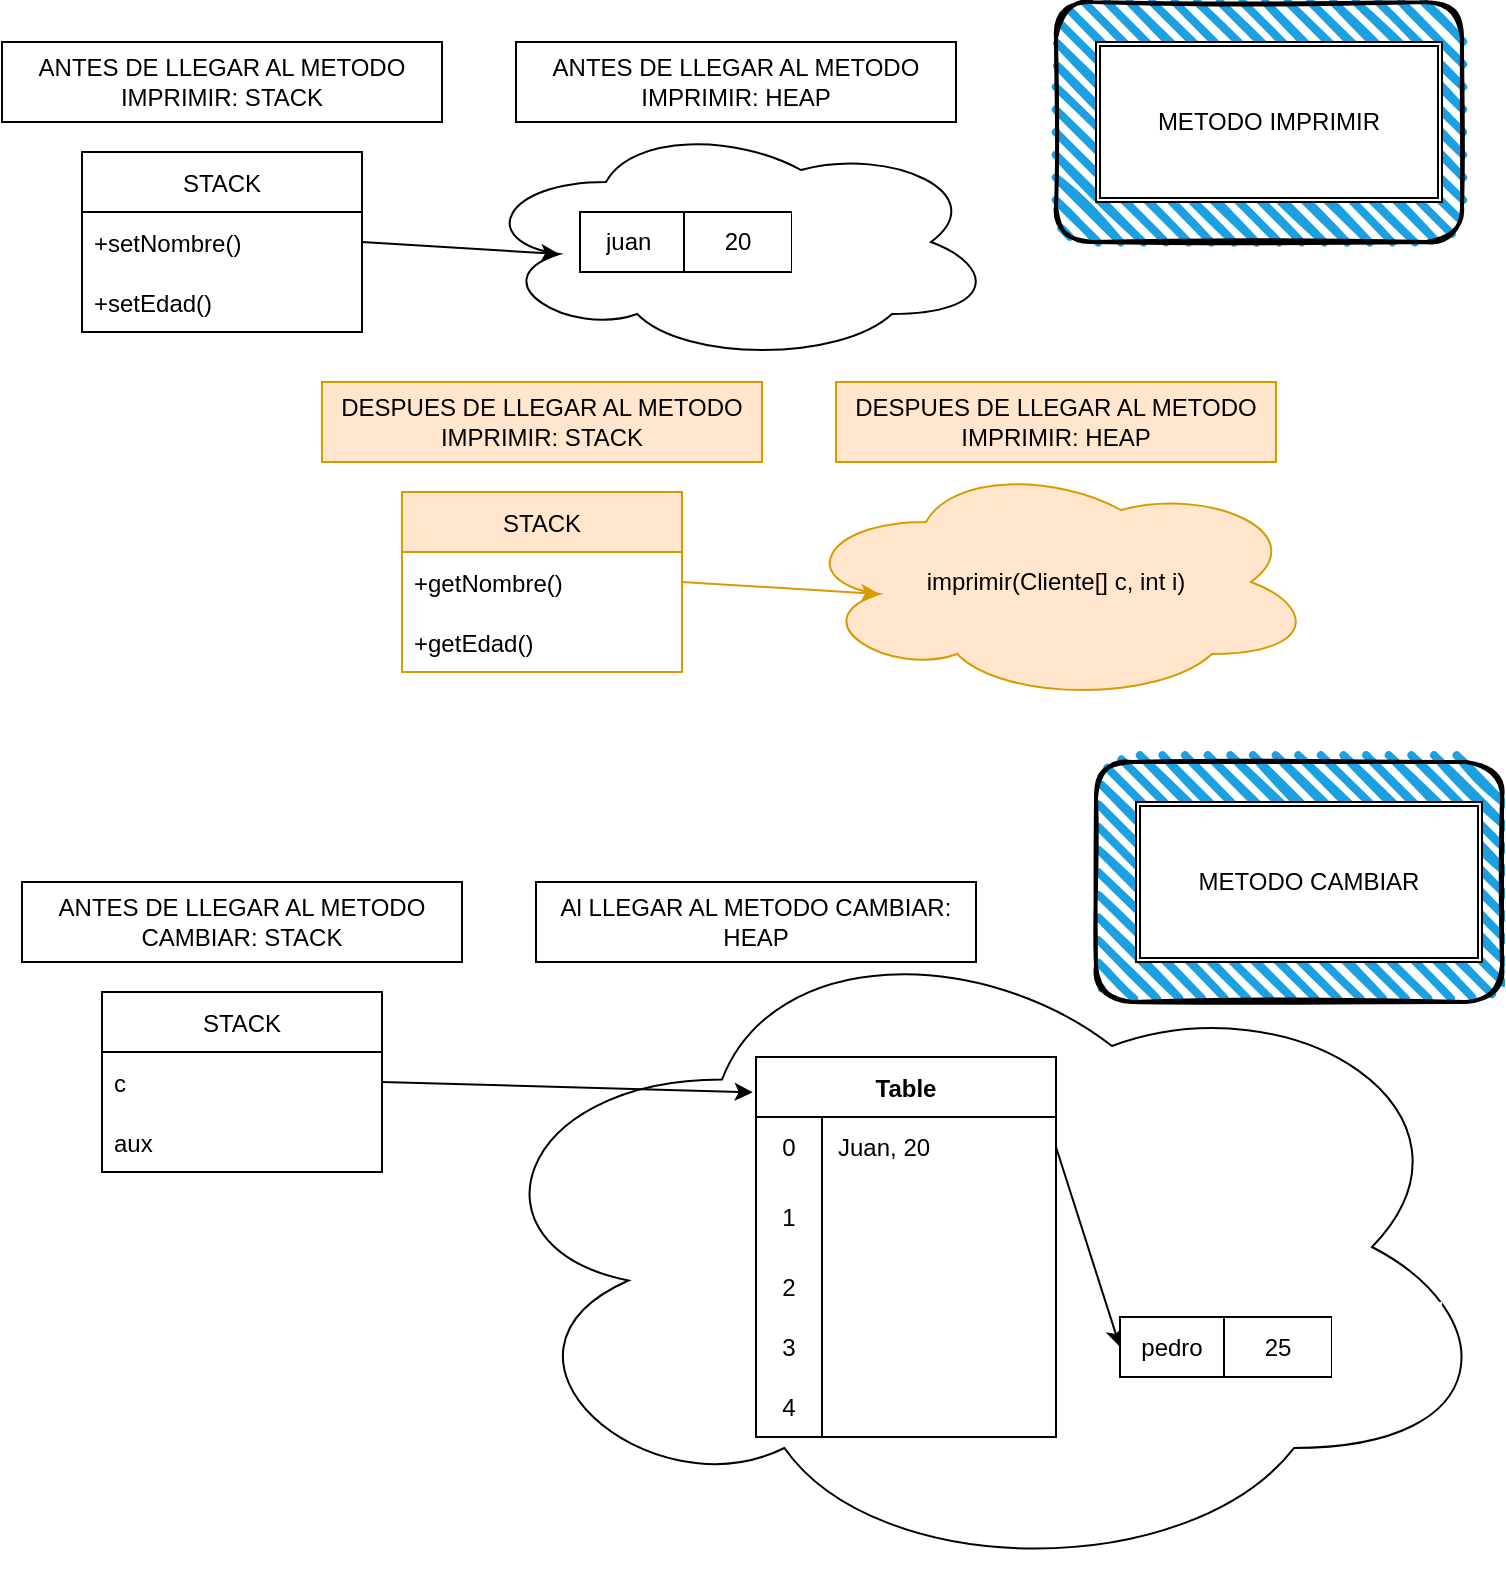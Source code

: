 <mxfile version="16.6.5" type="github">
  <diagram id="wgWo86nZPhRSp-v8NFcp" name="Page-1">
    <mxGraphModel dx="865" dy="470" grid="1" gridSize="10" guides="1" tooltips="1" connect="1" arrows="1" fold="1" page="1" pageScale="1" pageWidth="827" pageHeight="1169" math="0" shadow="0">
      <root>
        <mxCell id="0" />
        <mxCell id="1" parent="0" />
        <mxCell id="TjzkBhFpDK5gZjMziRCS-1" value="" style="ellipse;shape=cloud;whiteSpace=wrap;html=1;" vertex="1" parent="1">
          <mxGeometry x="277" y="90" width="260" height="120" as="geometry" />
        </mxCell>
        <mxCell id="TjzkBhFpDK5gZjMziRCS-2" value="ANTES DE LLEGAR AL METODO IMPRIMIR: HEAP" style="rounded=0;whiteSpace=wrap;html=1;" vertex="1" parent="1">
          <mxGeometry x="297" y="50" width="220" height="40" as="geometry" />
        </mxCell>
        <mxCell id="TjzkBhFpDK5gZjMziRCS-3" value="ANTES DE LLEGAR AL METODO IMPRIMIR: STACK" style="rounded=0;whiteSpace=wrap;html=1;" vertex="1" parent="1">
          <mxGeometry x="40" y="50" width="220" height="40" as="geometry" />
        </mxCell>
        <mxCell id="TjzkBhFpDK5gZjMziRCS-4" value="STACK" style="swimlane;fontStyle=0;childLayout=stackLayout;horizontal=1;startSize=30;horizontalStack=0;resizeParent=1;resizeParentMax=0;resizeLast=0;collapsible=1;marginBottom=0;" vertex="1" parent="1">
          <mxGeometry x="80" y="105" width="140" height="90" as="geometry" />
        </mxCell>
        <mxCell id="TjzkBhFpDK5gZjMziRCS-5" value="+setNombre()" style="text;strokeColor=none;fillColor=none;align=left;verticalAlign=middle;spacingLeft=4;spacingRight=4;overflow=hidden;points=[[0,0.5],[1,0.5]];portConstraint=eastwest;rotatable=0;" vertex="1" parent="TjzkBhFpDK5gZjMziRCS-4">
          <mxGeometry y="30" width="140" height="30" as="geometry" />
        </mxCell>
        <mxCell id="TjzkBhFpDK5gZjMziRCS-6" value="+setEdad()" style="text;strokeColor=none;fillColor=none;align=left;verticalAlign=middle;spacingLeft=4;spacingRight=4;overflow=hidden;points=[[0,0.5],[1,0.5]];portConstraint=eastwest;rotatable=0;" vertex="1" parent="TjzkBhFpDK5gZjMziRCS-4">
          <mxGeometry y="60" width="140" height="30" as="geometry" />
        </mxCell>
        <mxCell id="TjzkBhFpDK5gZjMziRCS-9" value="" style="endArrow=classic;html=1;rounded=0;exitX=1;exitY=0.5;exitDx=0;exitDy=0;entryX=0.16;entryY=0.55;entryDx=0;entryDy=0;entryPerimeter=0;" edge="1" parent="1" source="TjzkBhFpDK5gZjMziRCS-5" target="TjzkBhFpDK5gZjMziRCS-1">
          <mxGeometry width="50" height="50" relative="1" as="geometry">
            <mxPoint x="430" y="270" as="sourcePoint" />
            <mxPoint x="480" y="220" as="targetPoint" />
          </mxGeometry>
        </mxCell>
        <mxCell id="TjzkBhFpDK5gZjMziRCS-37" value="" style="shape=table;html=1;whiteSpace=wrap;startSize=0;container=1;collapsible=0;childLayout=tableLayout;" vertex="1" parent="1">
          <mxGeometry x="329" y="135" width="156" height="30" as="geometry" />
        </mxCell>
        <mxCell id="TjzkBhFpDK5gZjMziRCS-46" value="" style="shape=tableRow;horizontal=0;startSize=0;swimlaneHead=0;swimlaneBody=0;top=0;left=0;bottom=0;right=0;collapsible=0;dropTarget=0;fillColor=none;points=[[0,0.5],[1,0.5]];portConstraint=eastwest;" vertex="1" parent="TjzkBhFpDK5gZjMziRCS-37">
          <mxGeometry width="156" height="30" as="geometry" />
        </mxCell>
        <mxCell id="TjzkBhFpDK5gZjMziRCS-47" value="juan&lt;span style=&quot;white-space: pre&quot;&gt;	&lt;/span&gt;" style="shape=partialRectangle;html=1;whiteSpace=wrap;connectable=0;fillColor=none;top=0;left=0;bottom=0;right=0;overflow=hidden;" vertex="1" parent="TjzkBhFpDK5gZjMziRCS-46">
          <mxGeometry width="52" height="30" as="geometry">
            <mxRectangle width="52" height="30" as="alternateBounds" />
          </mxGeometry>
        </mxCell>
        <mxCell id="TjzkBhFpDK5gZjMziRCS-48" value="20" style="shape=partialRectangle;html=1;whiteSpace=wrap;connectable=0;fillColor=none;top=0;left=0;bottom=0;right=0;overflow=hidden;" vertex="1" parent="TjzkBhFpDK5gZjMziRCS-46">
          <mxGeometry x="52" width="54" height="30" as="geometry">
            <mxRectangle width="54" height="30" as="alternateBounds" />
          </mxGeometry>
        </mxCell>
        <mxCell id="TjzkBhFpDK5gZjMziRCS-49" value="" style="shape=partialRectangle;html=1;whiteSpace=wrap;connectable=0;fillColor=none;top=0;left=0;bottom=0;right=0;overflow=hidden;pointerEvents=1;" vertex="1" parent="TjzkBhFpDK5gZjMziRCS-46">
          <mxGeometry x="106" width="50" height="30" as="geometry">
            <mxRectangle width="50" height="30" as="alternateBounds" />
          </mxGeometry>
        </mxCell>
        <mxCell id="TjzkBhFpDK5gZjMziRCS-50" value="" style="shape=ext;double=1;rounded=0;whiteSpace=wrap;html=1;fillColor=default;strokeColor=none;" vertex="1" parent="1">
          <mxGeometry x="435" y="127.5" width="55" height="45" as="geometry" />
        </mxCell>
        <mxCell id="TjzkBhFpDK5gZjMziRCS-51" value="imprimir(Cliente[] c, int i)" style="ellipse;shape=cloud;whiteSpace=wrap;html=1;fillColor=#ffe6cc;strokeColor=#d79b00;" vertex="1" parent="1">
          <mxGeometry x="437" y="260" width="260" height="120" as="geometry" />
        </mxCell>
        <mxCell id="TjzkBhFpDK5gZjMziRCS-52" value="DESPUES DE LLEGAR AL METODO IMPRIMIR: HEAP" style="rounded=0;whiteSpace=wrap;html=1;fillColor=#ffe6cc;strokeColor=#d79b00;" vertex="1" parent="1">
          <mxGeometry x="457" y="220" width="220" height="40" as="geometry" />
        </mxCell>
        <mxCell id="TjzkBhFpDK5gZjMziRCS-53" value="DESPUES DE LLEGAR AL METODO IMPRIMIR: STACK" style="rounded=0;whiteSpace=wrap;html=1;fillColor=#ffe6cc;strokeColor=#d79b00;" vertex="1" parent="1">
          <mxGeometry x="200" y="220" width="220" height="40" as="geometry" />
        </mxCell>
        <mxCell id="TjzkBhFpDK5gZjMziRCS-54" value="STACK" style="swimlane;fontStyle=0;childLayout=stackLayout;horizontal=1;startSize=30;horizontalStack=0;resizeParent=1;resizeParentMax=0;resizeLast=0;collapsible=1;marginBottom=0;fillColor=#ffe6cc;strokeColor=#d79b00;" vertex="1" parent="1">
          <mxGeometry x="240" y="275" width="140" height="90" as="geometry" />
        </mxCell>
        <mxCell id="TjzkBhFpDK5gZjMziRCS-55" value="+getNombre()" style="text;strokeColor=none;fillColor=none;align=left;verticalAlign=middle;spacingLeft=4;spacingRight=4;overflow=hidden;points=[[0,0.5],[1,0.5]];portConstraint=eastwest;rotatable=0;" vertex="1" parent="TjzkBhFpDK5gZjMziRCS-54">
          <mxGeometry y="30" width="140" height="30" as="geometry" />
        </mxCell>
        <mxCell id="TjzkBhFpDK5gZjMziRCS-56" value="+getEdad()" style="text;strokeColor=none;fillColor=none;align=left;verticalAlign=middle;spacingLeft=4;spacingRight=4;overflow=hidden;points=[[0,0.5],[1,0.5]];portConstraint=eastwest;rotatable=0;" vertex="1" parent="TjzkBhFpDK5gZjMziRCS-54">
          <mxGeometry y="60" width="140" height="30" as="geometry" />
        </mxCell>
        <mxCell id="TjzkBhFpDK5gZjMziRCS-57" value="" style="endArrow=classic;html=1;rounded=0;exitX=1;exitY=0.5;exitDx=0;exitDy=0;entryX=0.16;entryY=0.55;entryDx=0;entryDy=0;entryPerimeter=0;fillColor=#ffe6cc;strokeColor=#d79b00;" edge="1" parent="1" source="TjzkBhFpDK5gZjMziRCS-55" target="TjzkBhFpDK5gZjMziRCS-51">
          <mxGeometry width="50" height="50" relative="1" as="geometry">
            <mxPoint x="590" y="440" as="sourcePoint" />
            <mxPoint x="640" y="390" as="targetPoint" />
          </mxGeometry>
        </mxCell>
        <mxCell id="TjzkBhFpDK5gZjMziRCS-84" value="" style="ellipse;shape=cloud;whiteSpace=wrap;html=1;" vertex="1" parent="1">
          <mxGeometry x="270" y="485" width="520" height="335" as="geometry" />
        </mxCell>
        <mxCell id="TjzkBhFpDK5gZjMziRCS-85" value="Al LLEGAR AL METODO CAMBIAR: HEAP" style="rounded=0;whiteSpace=wrap;html=1;" vertex="1" parent="1">
          <mxGeometry x="307" y="470" width="220" height="40" as="geometry" />
        </mxCell>
        <mxCell id="TjzkBhFpDK5gZjMziRCS-86" value="ANTES DE LLEGAR AL METODO CAMBIAR: STACK" style="rounded=0;whiteSpace=wrap;html=1;" vertex="1" parent="1">
          <mxGeometry x="50" y="470" width="220" height="40" as="geometry" />
        </mxCell>
        <mxCell id="TjzkBhFpDK5gZjMziRCS-87" value="STACK" style="swimlane;fontStyle=0;childLayout=stackLayout;horizontal=1;startSize=30;horizontalStack=0;resizeParent=1;resizeParentMax=0;resizeLast=0;collapsible=1;marginBottom=0;" vertex="1" parent="1">
          <mxGeometry x="90" y="525" width="140" height="90" as="geometry" />
        </mxCell>
        <mxCell id="TjzkBhFpDK5gZjMziRCS-88" value="c" style="text;strokeColor=none;fillColor=none;align=left;verticalAlign=middle;spacingLeft=4;spacingRight=4;overflow=hidden;points=[[0,0.5],[1,0.5]];portConstraint=eastwest;rotatable=0;" vertex="1" parent="TjzkBhFpDK5gZjMziRCS-87">
          <mxGeometry y="30" width="140" height="30" as="geometry" />
        </mxCell>
        <mxCell id="TjzkBhFpDK5gZjMziRCS-89" value="aux" style="text;strokeColor=none;fillColor=none;align=left;verticalAlign=middle;spacingLeft=4;spacingRight=4;overflow=hidden;points=[[0,0.5],[1,0.5]];portConstraint=eastwest;rotatable=0;" vertex="1" parent="TjzkBhFpDK5gZjMziRCS-87">
          <mxGeometry y="60" width="140" height="30" as="geometry" />
        </mxCell>
        <mxCell id="TjzkBhFpDK5gZjMziRCS-90" value="" style="endArrow=classic;html=1;rounded=0;exitX=1;exitY=0.5;exitDx=0;exitDy=0;entryX=-0.011;entryY=0.093;entryDx=0;entryDy=0;entryPerimeter=0;" edge="1" parent="1" source="TjzkBhFpDK5gZjMziRCS-88" target="TjzkBhFpDK5gZjMziRCS-143">
          <mxGeometry width="50" height="50" relative="1" as="geometry">
            <mxPoint x="440" y="690" as="sourcePoint" />
            <mxPoint x="490" y="640" as="targetPoint" />
          </mxGeometry>
        </mxCell>
        <mxCell id="TjzkBhFpDK5gZjMziRCS-105" value="" style="rounded=1;whiteSpace=wrap;html=1;strokeWidth=2;fillWeight=4;hachureGap=8;hachureAngle=45;fillColor=#1ba1e2;sketch=1;" vertex="1" parent="1">
          <mxGeometry x="567" y="30" width="203" height="120" as="geometry" />
        </mxCell>
        <mxCell id="TjzkBhFpDK5gZjMziRCS-106" value="METODO IMPRIMIR" style="shape=ext;double=1;rounded=0;whiteSpace=wrap;html=1;fillColor=default;" vertex="1" parent="1">
          <mxGeometry x="587" y="50" width="173" height="80" as="geometry" />
        </mxCell>
        <mxCell id="TjzkBhFpDK5gZjMziRCS-107" value="" style="rounded=1;whiteSpace=wrap;html=1;strokeWidth=2;fillWeight=4;hachureGap=8;hachureAngle=45;fillColor=#1ba1e2;sketch=1;" vertex="1" parent="1">
          <mxGeometry x="587" y="410" width="203" height="120" as="geometry" />
        </mxCell>
        <mxCell id="TjzkBhFpDK5gZjMziRCS-108" value="METODO CAMBIAR" style="shape=ext;double=1;rounded=0;whiteSpace=wrap;html=1;fillColor=default;" vertex="1" parent="1">
          <mxGeometry x="607" y="430" width="173" height="80" as="geometry" />
        </mxCell>
        <mxCell id="TjzkBhFpDK5gZjMziRCS-143" value="Table" style="shape=table;startSize=30;container=1;collapsible=0;childLayout=tableLayout;fixedRows=1;rowLines=0;fontStyle=1;fillColor=default;" vertex="1" parent="1">
          <mxGeometry x="417" y="557.5" width="150" height="190" as="geometry" />
        </mxCell>
        <mxCell id="TjzkBhFpDK5gZjMziRCS-144" value="" style="shape=tableRow;horizontal=0;startSize=0;swimlaneHead=0;swimlaneBody=0;top=0;left=0;bottom=0;right=0;collapsible=0;dropTarget=0;fillColor=none;points=[[0,0.5],[1,0.5]];portConstraint=eastwest;" vertex="1" parent="TjzkBhFpDK5gZjMziRCS-143">
          <mxGeometry y="30" width="150" height="30" as="geometry" />
        </mxCell>
        <mxCell id="TjzkBhFpDK5gZjMziRCS-145" value="0" style="shape=partialRectangle;html=1;whiteSpace=wrap;connectable=0;fillColor=none;top=0;left=0;bottom=0;right=0;overflow=hidden;pointerEvents=1;" vertex="1" parent="TjzkBhFpDK5gZjMziRCS-144">
          <mxGeometry width="33" height="30" as="geometry">
            <mxRectangle width="33" height="30" as="alternateBounds" />
          </mxGeometry>
        </mxCell>
        <mxCell id="TjzkBhFpDK5gZjMziRCS-146" value="Juan, 20" style="shape=partialRectangle;html=1;whiteSpace=wrap;connectable=0;fillColor=none;top=0;left=0;bottom=0;right=0;align=left;spacingLeft=6;overflow=hidden;" vertex="1" parent="TjzkBhFpDK5gZjMziRCS-144">
          <mxGeometry x="33" width="117" height="30" as="geometry">
            <mxRectangle width="117" height="30" as="alternateBounds" />
          </mxGeometry>
        </mxCell>
        <mxCell id="TjzkBhFpDK5gZjMziRCS-147" value="" style="shape=tableRow;horizontal=0;startSize=0;swimlaneHead=0;swimlaneBody=0;top=0;left=0;bottom=0;right=0;collapsible=0;dropTarget=0;fillColor=none;points=[[0,0.5],[1,0.5]];portConstraint=eastwest;" vertex="1" parent="TjzkBhFpDK5gZjMziRCS-143">
          <mxGeometry y="60" width="150" height="40" as="geometry" />
        </mxCell>
        <mxCell id="TjzkBhFpDK5gZjMziRCS-148" value="1" style="shape=partialRectangle;html=1;whiteSpace=wrap;connectable=0;fillColor=none;top=0;left=0;bottom=0;right=0;overflow=hidden;" vertex="1" parent="TjzkBhFpDK5gZjMziRCS-147">
          <mxGeometry width="33" height="40" as="geometry">
            <mxRectangle width="33" height="40" as="alternateBounds" />
          </mxGeometry>
        </mxCell>
        <mxCell id="TjzkBhFpDK5gZjMziRCS-149" value="" style="shape=partialRectangle;html=1;whiteSpace=wrap;connectable=0;fillColor=none;top=0;left=0;bottom=0;right=0;align=left;spacingLeft=6;overflow=hidden;" vertex="1" parent="TjzkBhFpDK5gZjMziRCS-147">
          <mxGeometry x="33" width="117" height="40" as="geometry">
            <mxRectangle width="117" height="40" as="alternateBounds" />
          </mxGeometry>
        </mxCell>
        <mxCell id="TjzkBhFpDK5gZjMziRCS-150" value="" style="shape=tableRow;horizontal=0;startSize=0;swimlaneHead=0;swimlaneBody=0;top=0;left=0;bottom=0;right=0;collapsible=0;dropTarget=0;fillColor=none;points=[[0,0.5],[1,0.5]];portConstraint=eastwest;" vertex="1" parent="TjzkBhFpDK5gZjMziRCS-143">
          <mxGeometry y="100" width="150" height="30" as="geometry" />
        </mxCell>
        <mxCell id="TjzkBhFpDK5gZjMziRCS-151" value="2" style="shape=partialRectangle;html=1;whiteSpace=wrap;connectable=0;fillColor=none;top=0;left=0;bottom=0;right=0;overflow=hidden;" vertex="1" parent="TjzkBhFpDK5gZjMziRCS-150">
          <mxGeometry width="33" height="30" as="geometry">
            <mxRectangle width="33" height="30" as="alternateBounds" />
          </mxGeometry>
        </mxCell>
        <mxCell id="TjzkBhFpDK5gZjMziRCS-152" value="" style="shape=partialRectangle;html=1;whiteSpace=wrap;connectable=0;fillColor=none;top=0;left=0;bottom=0;right=0;align=left;spacingLeft=6;overflow=hidden;" vertex="1" parent="TjzkBhFpDK5gZjMziRCS-150">
          <mxGeometry x="33" width="117" height="30" as="geometry">
            <mxRectangle width="117" height="30" as="alternateBounds" />
          </mxGeometry>
        </mxCell>
        <mxCell id="TjzkBhFpDK5gZjMziRCS-153" value="" style="shape=tableRow;horizontal=0;startSize=0;swimlaneHead=0;swimlaneBody=0;top=0;left=0;bottom=0;right=0;collapsible=0;dropTarget=0;fillColor=none;points=[[0,0.5],[1,0.5]];portConstraint=eastwest;" vertex="1" parent="TjzkBhFpDK5gZjMziRCS-143">
          <mxGeometry y="130" width="150" height="30" as="geometry" />
        </mxCell>
        <mxCell id="TjzkBhFpDK5gZjMziRCS-154" value="3" style="shape=partialRectangle;html=1;whiteSpace=wrap;connectable=0;fillColor=none;top=0;left=0;bottom=0;right=0;overflow=hidden;" vertex="1" parent="TjzkBhFpDK5gZjMziRCS-153">
          <mxGeometry width="33" height="30" as="geometry">
            <mxRectangle width="33" height="30" as="alternateBounds" />
          </mxGeometry>
        </mxCell>
        <mxCell id="TjzkBhFpDK5gZjMziRCS-155" value="" style="shape=partialRectangle;html=1;whiteSpace=wrap;connectable=0;fillColor=none;top=0;left=0;bottom=0;right=0;align=left;spacingLeft=6;overflow=hidden;" vertex="1" parent="TjzkBhFpDK5gZjMziRCS-153">
          <mxGeometry x="33" width="117" height="30" as="geometry">
            <mxRectangle width="117" height="30" as="alternateBounds" />
          </mxGeometry>
        </mxCell>
        <mxCell id="TjzkBhFpDK5gZjMziRCS-156" value="" style="shape=tableRow;horizontal=0;startSize=0;swimlaneHead=0;swimlaneBody=0;top=0;left=0;bottom=0;right=0;collapsible=0;dropTarget=0;fillColor=none;points=[[0,0.5],[1,0.5]];portConstraint=eastwest;" vertex="1" parent="TjzkBhFpDK5gZjMziRCS-143">
          <mxGeometry y="160" width="150" height="30" as="geometry" />
        </mxCell>
        <mxCell id="TjzkBhFpDK5gZjMziRCS-157" value="4" style="shape=partialRectangle;html=1;whiteSpace=wrap;connectable=0;fillColor=none;top=0;left=0;bottom=0;right=0;overflow=hidden;" vertex="1" parent="TjzkBhFpDK5gZjMziRCS-156">
          <mxGeometry width="33" height="30" as="geometry">
            <mxRectangle width="33" height="30" as="alternateBounds" />
          </mxGeometry>
        </mxCell>
        <mxCell id="TjzkBhFpDK5gZjMziRCS-158" value="" style="shape=partialRectangle;html=1;whiteSpace=wrap;connectable=0;fillColor=none;top=0;left=0;bottom=0;right=0;align=left;spacingLeft=6;overflow=hidden;" vertex="1" parent="TjzkBhFpDK5gZjMziRCS-156">
          <mxGeometry x="33" width="117" height="30" as="geometry">
            <mxRectangle width="117" height="30" as="alternateBounds" />
          </mxGeometry>
        </mxCell>
        <mxCell id="TjzkBhFpDK5gZjMziRCS-159" value="" style="endArrow=classic;html=1;rounded=0;exitX=1;exitY=0.5;exitDx=0;exitDy=0;entryX=0;entryY=0.5;entryDx=0;entryDy=0;" edge="1" parent="1" source="TjzkBhFpDK5gZjMziRCS-144" target="TjzkBhFpDK5gZjMziRCS-161">
          <mxGeometry width="50" height="50" relative="1" as="geometry">
            <mxPoint x="240" y="580" as="sourcePoint" />
            <mxPoint x="550" y="640" as="targetPoint" />
          </mxGeometry>
        </mxCell>
        <mxCell id="TjzkBhFpDK5gZjMziRCS-160" value="" style="shape=table;html=1;whiteSpace=wrap;startSize=0;container=1;collapsible=0;childLayout=tableLayout;" vertex="1" parent="1">
          <mxGeometry x="599" y="687.5" width="156" height="30" as="geometry" />
        </mxCell>
        <mxCell id="TjzkBhFpDK5gZjMziRCS-161" value="" style="shape=tableRow;horizontal=0;startSize=0;swimlaneHead=0;swimlaneBody=0;top=0;left=0;bottom=0;right=0;collapsible=0;dropTarget=0;fillColor=none;points=[[0,0.5],[1,0.5]];portConstraint=eastwest;" vertex="1" parent="TjzkBhFpDK5gZjMziRCS-160">
          <mxGeometry width="156" height="30" as="geometry" />
        </mxCell>
        <mxCell id="TjzkBhFpDK5gZjMziRCS-162" value="pedro" style="shape=partialRectangle;html=1;whiteSpace=wrap;connectable=0;fillColor=none;top=0;left=0;bottom=0;right=0;overflow=hidden;" vertex="1" parent="TjzkBhFpDK5gZjMziRCS-161">
          <mxGeometry width="52" height="30" as="geometry">
            <mxRectangle width="52" height="30" as="alternateBounds" />
          </mxGeometry>
        </mxCell>
        <mxCell id="TjzkBhFpDK5gZjMziRCS-163" value="25" style="shape=partialRectangle;html=1;whiteSpace=wrap;connectable=0;fillColor=none;top=0;left=0;bottom=0;right=0;overflow=hidden;" vertex="1" parent="TjzkBhFpDK5gZjMziRCS-161">
          <mxGeometry x="52" width="54" height="30" as="geometry">
            <mxRectangle width="54" height="30" as="alternateBounds" />
          </mxGeometry>
        </mxCell>
        <mxCell id="TjzkBhFpDK5gZjMziRCS-164" value="" style="shape=partialRectangle;html=1;whiteSpace=wrap;connectable=0;fillColor=none;top=0;left=0;bottom=0;right=0;overflow=hidden;pointerEvents=1;" vertex="1" parent="TjzkBhFpDK5gZjMziRCS-161">
          <mxGeometry x="106" width="50" height="30" as="geometry">
            <mxRectangle width="50" height="30" as="alternateBounds" />
          </mxGeometry>
        </mxCell>
        <mxCell id="TjzkBhFpDK5gZjMziRCS-165" value="" style="shape=ext;double=1;rounded=0;whiteSpace=wrap;html=1;fillColor=default;strokeColor=none;" vertex="1" parent="1">
          <mxGeometry x="705" y="680" width="55" height="45" as="geometry" />
        </mxCell>
      </root>
    </mxGraphModel>
  </diagram>
</mxfile>
